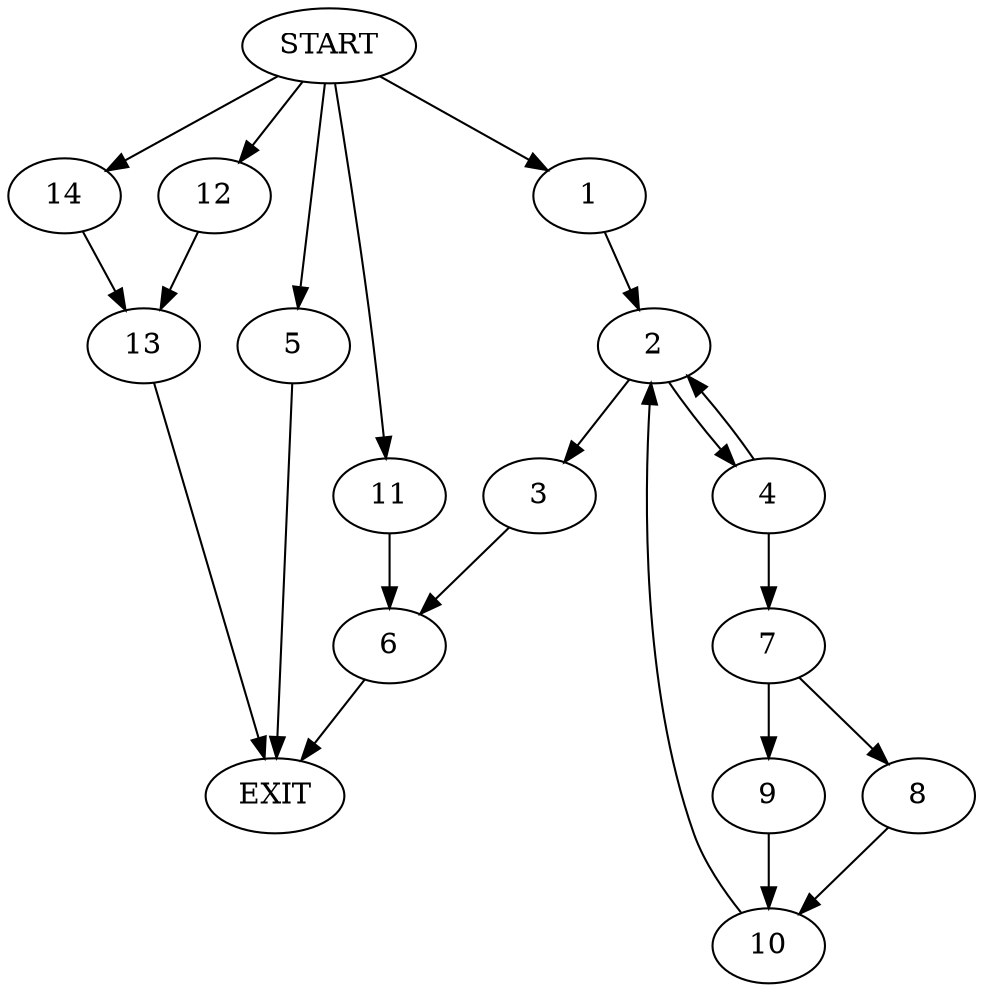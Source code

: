 digraph {
0 [label="START"]
15 [label="EXIT"]
0 -> 1
1 -> 2
2 -> 3
2 -> 4
0 -> 5
5 -> 15
3 -> 6
4 -> 2
4 -> 7
7 -> 8
7 -> 9
8 -> 10
9 -> 10
10 -> 2
6 -> 15
0 -> 11
11 -> 6
0 -> 12
12 -> 13
13 -> 15
0 -> 14
14 -> 13
}
